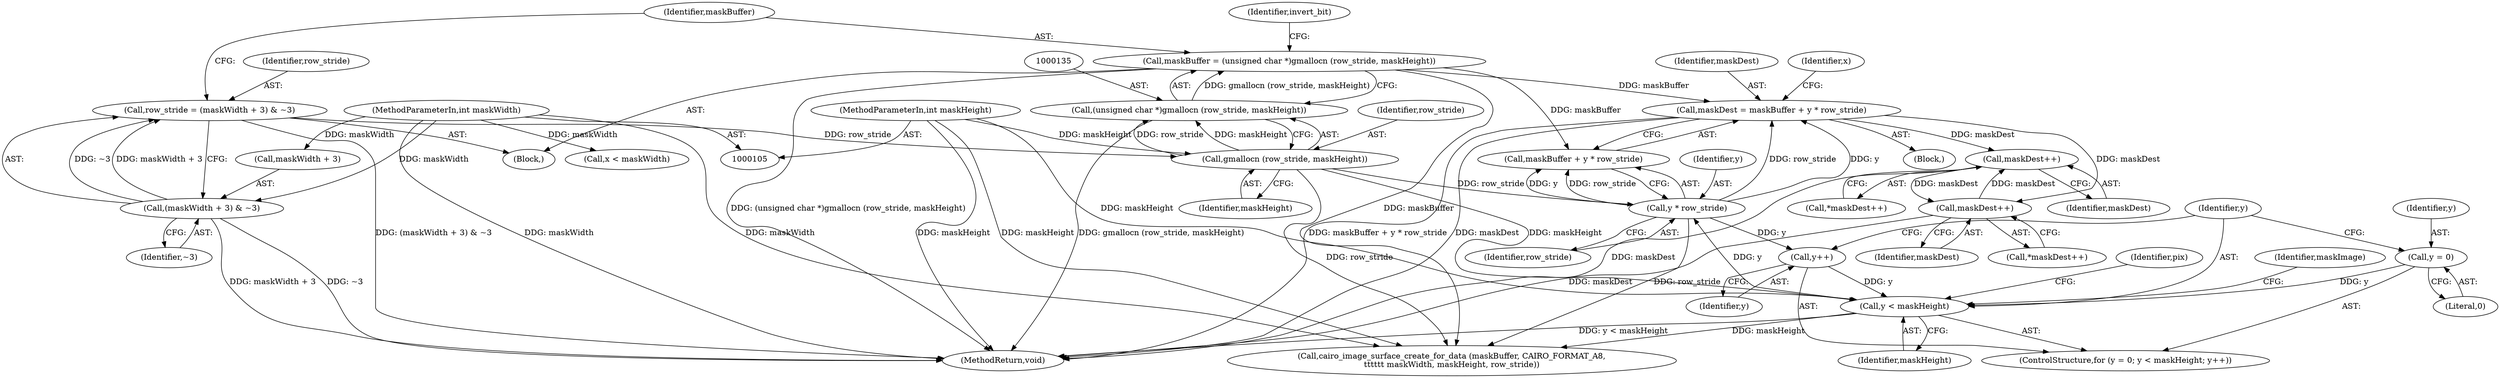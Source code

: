digraph "0_poppler_7b2d314a61fd0e12f47c62996cb49ec0d1ba747a_2@pointer" {
"1000196" [label="(Call,maskDest++)"];
"1000165" [label="(Call,maskDest = maskBuffer + y * row_stride)"];
"1000132" [label="(Call,maskBuffer = (unsigned char *)gmallocn (row_stride, maskHeight))"];
"1000134" [label="(Call,(unsigned char *)gmallocn (row_stride, maskHeight))"];
"1000136" [label="(Call,gmallocn (row_stride, maskHeight))"];
"1000124" [label="(Call,row_stride = (maskWidth + 3) & ~3)"];
"1000126" [label="(Call,(maskWidth + 3) & ~3)"];
"1000113" [label="(MethodParameterIn,int maskWidth)"];
"1000114" [label="(MethodParameterIn,int maskHeight)"];
"1000169" [label="(Call,y * row_stride)"];
"1000156" [label="(Call,y < maskHeight)"];
"1000159" [label="(Call,y++)"];
"1000153" [label="(Call,y = 0)"];
"1000190" [label="(Call,maskDest++)"];
"1000196" [label="(Call,maskDest++)"];
"1000157" [label="(Identifier,y)"];
"1000154" [label="(Identifier,y)"];
"1000195" [label="(Call,*maskDest++)"];
"1000138" [label="(Identifier,maskHeight)"];
"1000363" [label="(MethodReturn,void)"];
"1000200" [label="(Identifier,maskImage)"];
"1000153" [label="(Call,y = 0)"];
"1000156" [label="(Call,y < maskHeight)"];
"1000163" [label="(Identifier,pix)"];
"1000155" [label="(Literal,0)"];
"1000136" [label="(Call,gmallocn (row_stride, maskHeight))"];
"1000170" [label="(Identifier,y)"];
"1000161" [label="(Block,)"];
"1000176" [label="(Call,x < maskWidth)"];
"1000113" [label="(MethodParameterIn,int maskWidth)"];
"1000147" [label="(Identifier,invert_bit)"];
"1000160" [label="(Identifier,y)"];
"1000174" [label="(Identifier,x)"];
"1000169" [label="(Call,y * row_stride)"];
"1000165" [label="(Call,maskDest = maskBuffer + y * row_stride)"];
"1000133" [label="(Identifier,maskBuffer)"];
"1000134" [label="(Call,(unsigned char *)gmallocn (row_stride, maskHeight))"];
"1000197" [label="(Identifier,maskDest)"];
"1000189" [label="(Call,*maskDest++)"];
"1000152" [label="(ControlStructure,for (y = 0; y < maskHeight; y++))"];
"1000126" [label="(Call,(maskWidth + 3) & ~3)"];
"1000196" [label="(Call,maskDest++)"];
"1000201" [label="(Call,cairo_image_surface_create_for_data (maskBuffer, CAIRO_FORMAT_A8,\n\t\t\t\t\t\t maskWidth, maskHeight, row_stride))"];
"1000132" [label="(Call,maskBuffer = (unsigned char *)gmallocn (row_stride, maskHeight))"];
"1000125" [label="(Identifier,row_stride)"];
"1000116" [label="(Block,)"];
"1000158" [label="(Identifier,maskHeight)"];
"1000167" [label="(Call,maskBuffer + y * row_stride)"];
"1000137" [label="(Identifier,row_stride)"];
"1000127" [label="(Call,maskWidth + 3)"];
"1000191" [label="(Identifier,maskDest)"];
"1000114" [label="(MethodParameterIn,int maskHeight)"];
"1000171" [label="(Identifier,row_stride)"];
"1000130" [label="(Identifier,~3)"];
"1000166" [label="(Identifier,maskDest)"];
"1000159" [label="(Call,y++)"];
"1000190" [label="(Call,maskDest++)"];
"1000124" [label="(Call,row_stride = (maskWidth + 3) & ~3)"];
"1000196" -> "1000195"  [label="AST: "];
"1000196" -> "1000197"  [label="CFG: "];
"1000197" -> "1000196"  [label="AST: "];
"1000195" -> "1000196"  [label="CFG: "];
"1000196" -> "1000363"  [label="DDG: maskDest"];
"1000196" -> "1000190"  [label="DDG: maskDest"];
"1000165" -> "1000196"  [label="DDG: maskDest"];
"1000190" -> "1000196"  [label="DDG: maskDest"];
"1000165" -> "1000161"  [label="AST: "];
"1000165" -> "1000167"  [label="CFG: "];
"1000166" -> "1000165"  [label="AST: "];
"1000167" -> "1000165"  [label="AST: "];
"1000174" -> "1000165"  [label="CFG: "];
"1000165" -> "1000363"  [label="DDG: maskDest"];
"1000165" -> "1000363"  [label="DDG: maskBuffer + y * row_stride"];
"1000132" -> "1000165"  [label="DDG: maskBuffer"];
"1000169" -> "1000165"  [label="DDG: y"];
"1000169" -> "1000165"  [label="DDG: row_stride"];
"1000165" -> "1000190"  [label="DDG: maskDest"];
"1000132" -> "1000116"  [label="AST: "];
"1000132" -> "1000134"  [label="CFG: "];
"1000133" -> "1000132"  [label="AST: "];
"1000134" -> "1000132"  [label="AST: "];
"1000147" -> "1000132"  [label="CFG: "];
"1000132" -> "1000363"  [label="DDG: (unsigned char *)gmallocn (row_stride, maskHeight)"];
"1000134" -> "1000132"  [label="DDG: gmallocn (row_stride, maskHeight)"];
"1000132" -> "1000167"  [label="DDG: maskBuffer"];
"1000132" -> "1000201"  [label="DDG: maskBuffer"];
"1000134" -> "1000136"  [label="CFG: "];
"1000135" -> "1000134"  [label="AST: "];
"1000136" -> "1000134"  [label="AST: "];
"1000134" -> "1000363"  [label="DDG: gmallocn (row_stride, maskHeight)"];
"1000136" -> "1000134"  [label="DDG: row_stride"];
"1000136" -> "1000134"  [label="DDG: maskHeight"];
"1000136" -> "1000138"  [label="CFG: "];
"1000137" -> "1000136"  [label="AST: "];
"1000138" -> "1000136"  [label="AST: "];
"1000124" -> "1000136"  [label="DDG: row_stride"];
"1000114" -> "1000136"  [label="DDG: maskHeight"];
"1000136" -> "1000156"  [label="DDG: maskHeight"];
"1000136" -> "1000169"  [label="DDG: row_stride"];
"1000136" -> "1000201"  [label="DDG: row_stride"];
"1000124" -> "1000116"  [label="AST: "];
"1000124" -> "1000126"  [label="CFG: "];
"1000125" -> "1000124"  [label="AST: "];
"1000126" -> "1000124"  [label="AST: "];
"1000133" -> "1000124"  [label="CFG: "];
"1000124" -> "1000363"  [label="DDG: (maskWidth + 3) & ~3"];
"1000126" -> "1000124"  [label="DDG: maskWidth + 3"];
"1000126" -> "1000124"  [label="DDG: ~3"];
"1000126" -> "1000130"  [label="CFG: "];
"1000127" -> "1000126"  [label="AST: "];
"1000130" -> "1000126"  [label="AST: "];
"1000126" -> "1000363"  [label="DDG: ~3"];
"1000126" -> "1000363"  [label="DDG: maskWidth + 3"];
"1000113" -> "1000126"  [label="DDG: maskWidth"];
"1000113" -> "1000105"  [label="AST: "];
"1000113" -> "1000363"  [label="DDG: maskWidth"];
"1000113" -> "1000127"  [label="DDG: maskWidth"];
"1000113" -> "1000176"  [label="DDG: maskWidth"];
"1000113" -> "1000201"  [label="DDG: maskWidth"];
"1000114" -> "1000105"  [label="AST: "];
"1000114" -> "1000363"  [label="DDG: maskHeight"];
"1000114" -> "1000156"  [label="DDG: maskHeight"];
"1000114" -> "1000201"  [label="DDG: maskHeight"];
"1000169" -> "1000167"  [label="AST: "];
"1000169" -> "1000171"  [label="CFG: "];
"1000170" -> "1000169"  [label="AST: "];
"1000171" -> "1000169"  [label="AST: "];
"1000167" -> "1000169"  [label="CFG: "];
"1000169" -> "1000159"  [label="DDG: y"];
"1000169" -> "1000167"  [label="DDG: y"];
"1000169" -> "1000167"  [label="DDG: row_stride"];
"1000156" -> "1000169"  [label="DDG: y"];
"1000169" -> "1000201"  [label="DDG: row_stride"];
"1000156" -> "1000152"  [label="AST: "];
"1000156" -> "1000158"  [label="CFG: "];
"1000157" -> "1000156"  [label="AST: "];
"1000158" -> "1000156"  [label="AST: "];
"1000163" -> "1000156"  [label="CFG: "];
"1000200" -> "1000156"  [label="CFG: "];
"1000156" -> "1000363"  [label="DDG: y < maskHeight"];
"1000159" -> "1000156"  [label="DDG: y"];
"1000153" -> "1000156"  [label="DDG: y"];
"1000156" -> "1000201"  [label="DDG: maskHeight"];
"1000159" -> "1000152"  [label="AST: "];
"1000159" -> "1000160"  [label="CFG: "];
"1000160" -> "1000159"  [label="AST: "];
"1000157" -> "1000159"  [label="CFG: "];
"1000153" -> "1000152"  [label="AST: "];
"1000153" -> "1000155"  [label="CFG: "];
"1000154" -> "1000153"  [label="AST: "];
"1000155" -> "1000153"  [label="AST: "];
"1000157" -> "1000153"  [label="CFG: "];
"1000190" -> "1000189"  [label="AST: "];
"1000190" -> "1000191"  [label="CFG: "];
"1000191" -> "1000190"  [label="AST: "];
"1000189" -> "1000190"  [label="CFG: "];
"1000190" -> "1000363"  [label="DDG: maskDest"];
}
